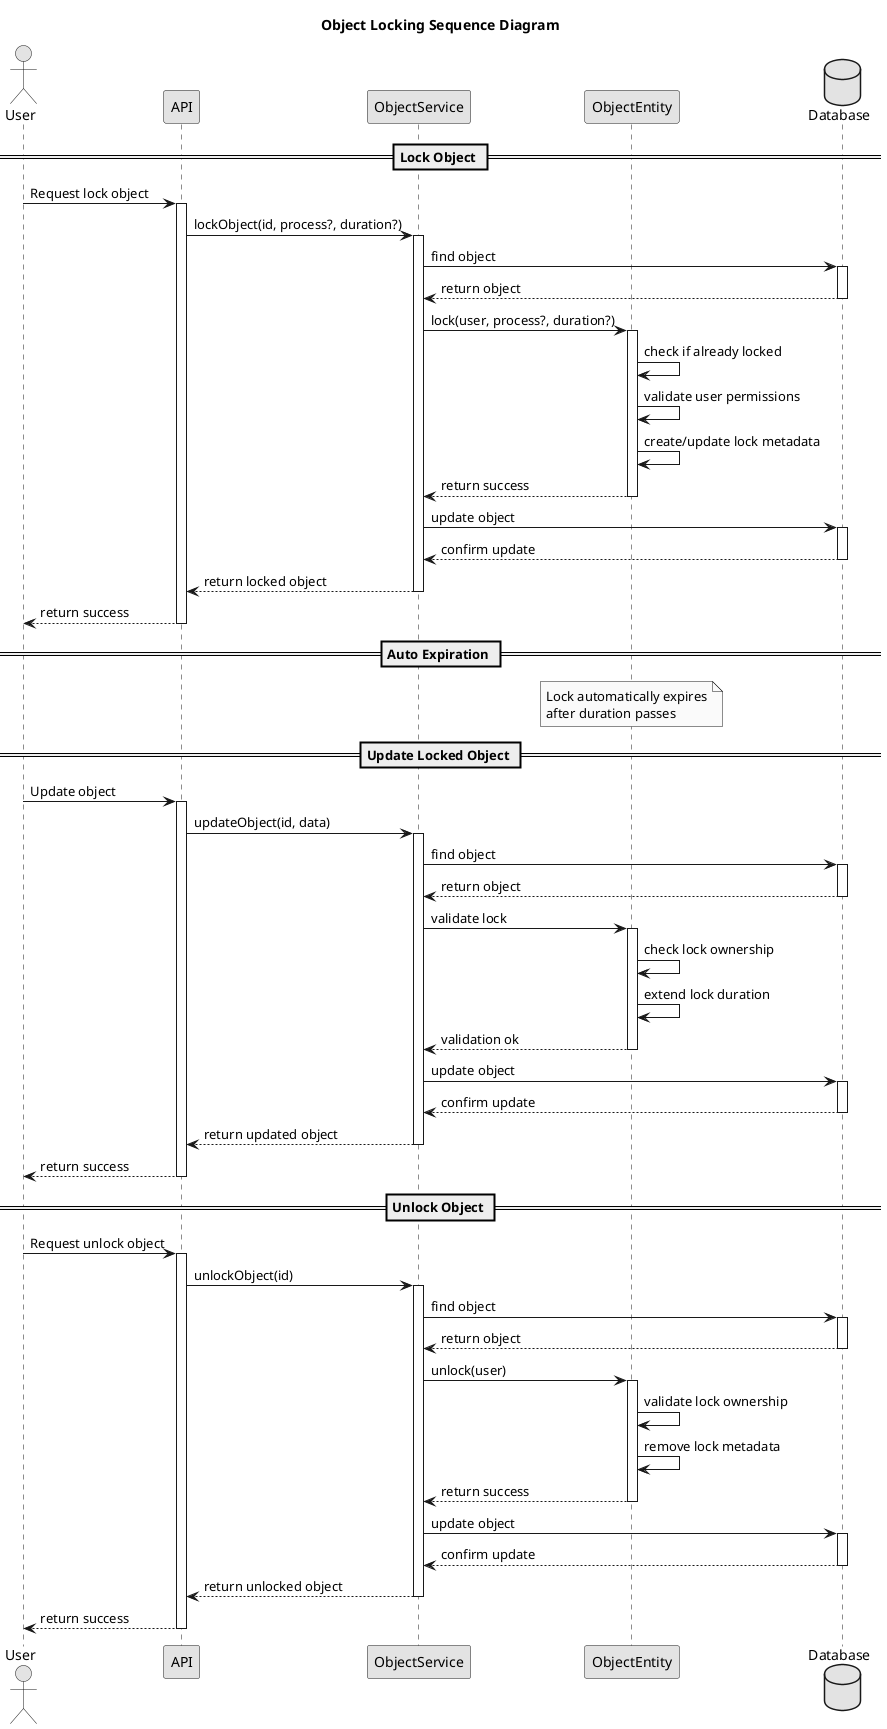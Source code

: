@startuml Object Locking Process
title Object Locking Sequence Diagram
skinparam monochrome true

actor User
participant "API" as API
participant "ObjectService" as Service
participant "ObjectEntity" as Entity
database "Database" as DB

== Lock Object ==
User -> API: Request lock object
activate API

API -> Service: lockObject(id, process?, duration?)
activate Service

Service -> DB: find object
activate DB
DB --> Service: return object
deactivate DB

Service -> Entity: lock(user, process?, duration?)
activate Entity

Entity -> Entity: check if already locked
Entity -> Entity: validate user permissions
Entity -> Entity: create/update lock metadata
Entity --> Service: return success
deactivate Entity

Service -> DB: update object
activate DB
DB --> Service: confirm update
deactivate DB

Service --> API: return locked object
deactivate Service

API --> User: return success
deactivate API

== Auto Expiration ==
note over Entity
  Lock automatically expires
  after duration passes
end note

== Update Locked Object ==
User -> API: Update object
activate API

API -> Service: updateObject(id, data)
activate Service

Service -> DB: find object
activate DB
DB --> Service: return object
deactivate DB

Service -> Entity: validate lock
activate Entity
Entity -> Entity: check lock ownership
Entity -> Entity: extend lock duration
Entity --> Service: validation ok
deactivate Entity

Service -> DB: update object
activate DB
DB --> Service: confirm update
deactivate DB

Service --> API: return updated object
deactivate Service

API --> User: return success
deactivate API

== Unlock Object ==
User -> API: Request unlock object
activate API

API -> Service: unlockObject(id)
activate Service

Service -> DB: find object
activate DB
DB --> Service: return object
deactivate DB

Service -> Entity: unlock(user)
activate Entity
Entity -> Entity: validate lock ownership
Entity -> Entity: remove lock metadata
Entity --> Service: return success
deactivate Entity

Service -> DB: update object
activate DB
DB --> Service: confirm update
deactivate DB

Service --> API: return unlocked object
deactivate Service

API --> User: return success
deactivate API

@enduml 